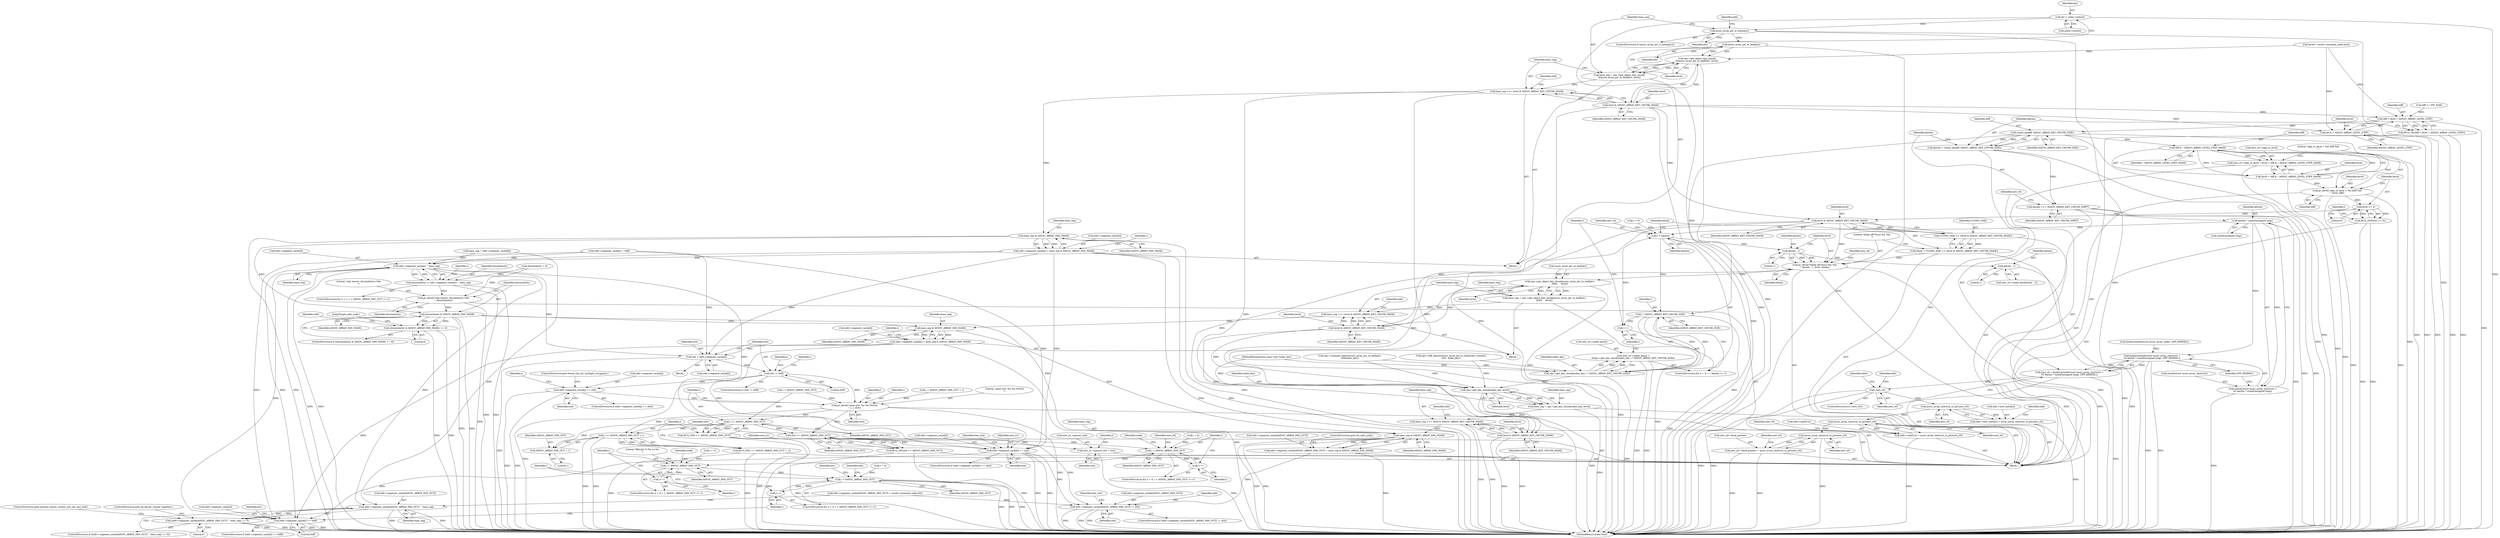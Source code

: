 digraph "0_linux_8d4a2ec1e0b41b0cf9a0c5cd4511da7f8e4f3de2@pointer" {
"1000316" [label="(Call,ptr = node->slots[i])"];
"1000324" [label="(Call,assoc_array_ptr_is_meta(ptr))"];
"1000341" [label="(Call,assoc_array_ptr_to_leaf(ptr))"];
"1000340" [label="(Call,ops->get_object_key_chunk(\n\t\t\tassoc_array_ptr_to_leaf(ptr), level))"];
"1000338" [label="(Call,base_seg = ops->get_object_key_chunk(\n\t\t\tassoc_array_ptr_to_leaf(ptr), level))"];
"1000344" [label="(Call,base_seg >>= level & ASSOC_ARRAY_KEY_CHUNK_MASK)"];
"1000355" [label="(Call,base_seg & ASSOC_ARRAY_FAN_MASK)"];
"1000349" [label="(Call,edit->segment_cache[i] = base_seg & ASSOC_ARRAY_FAN_MASK)"];
"1000385" [label="(Call,edit->segment_cache[i] ^ base_seg)"];
"1000383" [label="(Call,dissimilarity |= edit->segment_cache[i] ^ base_seg)"];
"1000392" [label="(Call,pr_devel(\"only leaves; dissimilarity=%lx\n\", dissimilarity))"];
"1000397" [label="(Call,dissimilarity & ASSOC_ARRAY_FAN_MASK)"];
"1000396" [label="(Call,(dissimilarity & ASSOC_ARRAY_FAN_MASK) == 0)"];
"1001228" [label="(Call,base_seg & ASSOC_ARRAY_FAN_MASK)"];
"1001222" [label="(Call,edit->segment_cache[i] = base_seg & ASSOC_ARRAY_FAN_MASK)"];
"1000478" [label="(Call,slot = edit->segment_cache[i])"];
"1000486" [label="(Call,slot != 0xff)"];
"1000503" [label="(Call,edit->segment_cache[j] == slot)"];
"1000512" [label="(Call,pr_devel(\"same slot: %x %x [%02x]\n\", i, j, slot))"];
"1000518" [label="(Call,i >= ASSOC_ARRAY_FAN_OUT)"];
"1000517" [label="(Call,BUG_ON(i >= ASSOC_ARRAY_FAN_OUT))"];
"1000522" [label="(Call,j >= ASSOC_ARRAY_FAN_OUT + 1)"];
"1000521" [label="(Call,BUG_ON(j >= ASSOC_ARRAY_FAN_OUT + 1))"];
"1000524" [label="(Call,ASSOC_ARRAY_FAN_OUT + 1)"];
"1000528" [label="(Call,slot >= ASSOC_ARRAY_FAN_OUT)"];
"1000527" [label="(Call,BUG_ON(slot >= ASSOC_ARRAY_FAN_OUT))"];
"1000531" [label="(Call,new_n1->parent_slot = slot)"];
"1000540" [label="(Call,i < ASSOC_ARRAY_FAN_OUT)"];
"1000543" [label="(Call,i++)"];
"1000598" [label="(Call,i < ASSOC_ARRAY_FAN_OUT)"];
"1000601" [label="(Call,i++)"];
"1000732" [label="(Call,i < ASSOC_ARRAY_FAN_OUT)"];
"1000735" [label="(Call,i++)"];
"1000613" [label="(Call,edit->segment_cache[i] == slot)"];
"1000666" [label="(Call,edit->segment_cache[ASSOC_ARRAY_FAN_OUT] != slot)"];
"1000739" [label="(Call,edit->segment_cache[i] == 0xff)"];
"1001247" [label="(Call,base_seg & ASSOC_ARRAY_FAN_MASK)"];
"1001241" [label="(Call,edit->segment_cache[ASSOC_ARRAY_FAN_OUT] = base_seg & ASSOC_ARRAY_FAN_MASK)"];
"1000404" [label="(Call,edit->segment_cache[ASSOC_ARRAY_FAN_OUT] ^ base_seg)"];
"1000403" [label="(Call,(edit->segment_cache[ASSOC_ARRAY_FAN_OUT] ^ base_seg) == 0)"];
"1000346" [label="(Call,level & ASSOC_ARRAY_KEY_CHUNK_MASK)"];
"1001044" [label="(Call,diff < level + ASSOC_ARRAY_LEVEL_STEP)"];
"1001043" [label="(Call,BUG_ON(diff < level + ASSOC_ARRAY_LEVEL_STEP))"];
"1001051" [label="(Call,round_up(diff, ASSOC_ARRAY_KEY_CHUNK_SIZE))"];
"1001049" [label="(Call,keylen = round_up(diff, ASSOC_ARRAY_KEY_CHUNK_SIZE))"];
"1001054" [label="(Call,keylen >>= ASSOC_ARRAY_KEY_CHUNK_SHIFT)"];
"1001063" [label="(Call,keylen * sizeof(unsigned long))"];
"1001059" [label="(Call,kzalloc(sizeof(struct assoc_array_shortcut) +\n\t\t\t keylen * sizeof(unsigned long), GFP_KERNEL))"];
"1001057" [label="(Call,new_s0 = kzalloc(sizeof(struct assoc_array_shortcut) +\n\t\t\t keylen * sizeof(unsigned long), GFP_KERNEL))"];
"1001069" [label="(Call,!new_s0)"];
"1001079" [label="(Call,assoc_array_shortcut_to_ptr(new_s0))"];
"1001073" [label="(Call,edit->new_meta[2] = assoc_array_shortcut_to_ptr(new_s0))"];
"1001089" [label="(Call,assoc_array_shortcut_to_ptr(new_s0))"];
"1001081" [label="(Call,edit->set[0].to = assoc_array_shortcut_to_ptr(new_s0))"];
"1001115" [label="(Call,assoc_array_shortcut_to_ptr(new_s0))"];
"1001111" [label="(Call,new_n0->back_pointer = assoc_array_shortcut_to_ptr(new_s0))"];
"1001060" [label="(Call,sizeof(struct assoc_array_shortcut) +\n\t\t\t keylen * sizeof(unsigned long))"];
"1001155" [label="(Call,i < keylen)"];
"1001168" [label="(Call,i * ASSOC_ARRAY_KEY_CHUNK_SIZE)"];
"1001158" [label="(Call,i++)"];
"1001166" [label="(Call,ops->get_key_chunk(index_key, i * ASSOC_ARRAY_KEY_CHUNK_SIZE))"];
"1001160" [label="(Call,new_s0->index_key[i] =\n\t\t\tops->get_key_chunk(index_key, i * ASSOC_ARRAY_KEY_CHUNK_SIZE))"];
"1001233" [label="(Call,ops->get_key_chunk(index_key, level))"];
"1001231" [label="(Call,base_seg = ops->get_key_chunk(index_key, level))"];
"1001236" [label="(Call,base_seg >>= level & ASSOC_ARRAY_KEY_CHUNK_MASK)"];
"1001238" [label="(Call,level & ASSOC_ARRAY_KEY_CHUNK_MASK)"];
"1001180" [label="(Call,keylen - 1)"];
"1001178" [label="(Call,pr_devel(\"blank off [%zu] %d: %lx\n\", keylen - 1, level, blank))"];
"1001213" [label="(Call,ops->get_object_key_chunk(assoc_array_ptr_to_leaf(ptr),\n\t\t\t\t\t\t     level))"];
"1001211" [label="(Call,base_seg = ops->get_object_key_chunk(assoc_array_ptr_to_leaf(ptr),\n\t\t\t\t\t\t     level))"];
"1001217" [label="(Call,base_seg >>= level & ASSOC_ARRAY_KEY_CHUNK_MASK)"];
"1001219" [label="(Call,level & ASSOC_ARRAY_KEY_CHUNK_MASK)"];
"1001190" [label="(Call,keylen - 1)"];
"1001140" [label="(Call,diff & ~ASSOC_ARRAY_LEVEL_STEP_MASK)"];
"1001134" [label="(Call,new_s0->skip_to_level = level = diff & ~ASSOC_ARRAY_LEVEL_STEP_MASK)"];
"1001138" [label="(Call,level = diff & ~ASSOC_ARRAY_LEVEL_STEP_MASK)"];
"1001143" [label="(Call,pr_devel(\"skip_to_level = %d [diff %d]\n\", level, diff))"];
"1001148" [label="(Call,level <= 0)"];
"1001147" [label="(Call,BUG_ON(level <= 0))"];
"1001175" [label="(Call,level & ASSOC_ARRAY_KEY_CHUNK_MASK)"];
"1001173" [label="(Call,ULONG_MAX << (level & ASSOC_ARRAY_KEY_CHUNK_MASK))"];
"1001171" [label="(Call,blank = ULONG_MAX << (level & ASSOC_ARRAY_KEY_CHUNK_MASK))"];
"1001046" [label="(Call,level + ASSOC_ARRAY_LEVEL_STEP)"];
"1000342" [label="(Identifier,ptr)"];
"1000491" [label="(Identifier,j)"];
"1000316" [label="(Call,ptr = node->slots[i])"];
"1001175" [label="(Call,level & ASSOC_ARRAY_KEY_CHUNK_MASK)"];
"1001160" [label="(Call,new_s0->index_key[i] =\n\t\t\tops->get_key_chunk(index_key, i * ASSOC_ARRAY_KEY_CHUNK_SIZE))"];
"1000480" [label="(Call,edit->segment_cache[i])"];
"1001051" [label="(Call,round_up(diff, ASSOC_ARRAY_KEY_CHUNK_SIZE))"];
"1001060" [label="(Call,sizeof(struct assoc_array_shortcut) +\n\t\t\t keylen * sizeof(unsigned long))"];
"1000350" [label="(Call,edit->segment_cache[i])"];
"1001059" [label="(Call,kzalloc(sizeof(struct assoc_array_shortcut) +\n\t\t\t keylen * sizeof(unsigned long), GFP_KERNEL))"];
"1001144" [label="(Literal,\"skip_to_level = %d [diff %d]\n\")"];
"1001148" [label="(Call,level <= 0)"];
"1001055" [label="(Identifier,keylen)"];
"1001045" [label="(Identifier,diff)"];
"1001138" [label="(Call,level = diff & ~ASSOC_ARRAY_LEVEL_STEP_MASK)"];
"1000485" [label="(ControlStructure,if (slot != 0xff))"];
"1000526" [label="(Literal,1)"];
"1000472" [label="(Call,i < ASSOC_ARRAY_FAN_OUT)"];
"1000594" [label="(ControlStructure,for (i = 0; i < ASSOC_ARRAY_FAN_OUT; i++))"];
"1001052" [label="(Identifier,diff)"];
"1000728" [label="(ControlStructure,for (i = 0; i < ASSOC_ARRAY_FAN_OUT; i++))"];
"1001151" [label="(ControlStructure,for (i = 0; i < keylen; i++))"];
"1000608" [label="(Identifier,node)"];
"1001169" [label="(Identifier,i)"];
"1000400" [label="(Literal,0)"];
"1000541" [label="(Identifier,i)"];
"1001230" [label="(Identifier,ASSOC_ARRAY_FAN_MASK)"];
"1001225" [label="(Identifier,edit)"];
"1000512" [label="(Call,pr_devel(\"same slot: %x %x [%02x]\n\", i, j, slot))"];
"1000395" [label="(ControlStructure,if ((dissimilarity & ASSOC_ARRAY_FAN_MASK) == 0))"];
"1001149" [label="(Identifier,level)"];
"1001186" [label="(Call,new_s0->index_key[keylen - 1])"];
"1000402" [label="(ControlStructure,if ((edit->segment_cache[ASSOC_ARRAY_FAN_OUT] ^ base_seg) == 0))"];
"1001043" [label="(Call,BUG_ON(diff < level + ASSOC_ARRAY_LEVEL_STEP))"];
"1000318" [label="(Call,node->slots[i])"];
"1000403" [label="(Call,(edit->segment_cache[ASSOC_ARRAY_FAN_OUT] ^ base_seg) == 0)"];
"1000203" [label="(Call,ops->compare_object(assoc_array_ptr_to_leaf(ptr),\n\t\t\t\t\tindex_key))"];
"1001067" [label="(Identifier,GFP_KERNEL)"];
"1001074" [label="(Call,edit->new_meta[2])"];
"1001085" [label="(Identifier,edit)"];
"1000612" [label="(ControlStructure,if (edit->segment_cache[i] == slot))"];
"1000742" [label="(Identifier,edit)"];
"1000522" [label="(Call,j >= ASSOC_ARRAY_FAN_OUT + 1)"];
"1001082" [label="(Call,edit->set[0].to)"];
"1000520" [label="(Identifier,ASSOC_ARRAY_FAN_OUT)"];
"1000510" [label="(ControlStructure,goto found_slot_for_multiple_occupancy;)"];
"1000392" [label="(Call,pr_devel(\"only leaves; dissimilarity=%lx\n\", dissimilarity))"];
"1000514" [label="(Identifier,i)"];
"1000666" [label="(Call,edit->segment_cache[ASSOC_ARRAY_FAN_OUT] != slot)"];
"1000536" [label="(ControlStructure,for (i = 0; i < ASSOC_ARRAY_FAN_OUT; i++))"];
"1001182" [label="(Literal,1)"];
"1000602" [label="(Identifier,i)"];
"1000549" [label="(Identifier,node)"];
"1000598" [label="(Call,i < ASSOC_ARRAY_FAN_OUT)"];
"1000543" [label="(Call,i++)"];
"1000624" [label="(Identifier,new_n1)"];
"1001064" [label="(Identifier,keylen)"];
"1001139" [label="(Identifier,level)"];
"1000413" [label="(ControlStructure,goto present_leaves_cluster_but_not_new_leaf;)"];
"1001170" [label="(Identifier,ASSOC_ARRAY_KEY_CHUNK_SIZE)"];
"1001179" [label="(Literal,\"blank off [%zu] %d: %lx\n\")"];
"1000599" [label="(Identifier,i)"];
"1000732" [label="(Call,i < ASSOC_ARRAY_FAN_OUT)"];
"1000595" [label="(Call,i = 0)"];
"1000344" [label="(Call,base_seg >>= level & ASSOC_ARRAY_KEY_CHUNK_MASK)"];
"1000396" [label="(Call,(dissimilarity & ASSOC_ARRAY_FAN_MASK) == 0)"];
"1000345" [label="(Identifier,base_seg)"];
"1001248" [label="(Identifier,base_seg)"];
"1001184" [label="(Identifier,blank)"];
"1001241" [label="(Call,edit->segment_cache[ASSOC_ARRAY_FAN_OUT] = base_seg & ASSOC_ARRAY_FAN_MASK)"];
"1000357" [label="(Identifier,ASSOC_ARRAY_FAN_MASK)"];
"1000383" [label="(Call,dissimilarity |= edit->segment_cache[i] ^ base_seg)"];
"1001247" [label="(Call,base_seg & ASSOC_ARRAY_FAN_MASK)"];
"1001202" [label="(Identifier,i)"];
"1001068" [label="(ControlStructure,if (!new_s0))"];
"1000386" [label="(Call,edit->segment_cache[i])"];
"1000672" [label="(Identifier,slot)"];
"1001190" [label="(Call,keylen - 1)"];
"1000156" [label="(Call,edit->segment_cache[ASSOC_ARRAY_FAN_OUT] = result->terminal_node.slot)"];
"1000540" [label="(Call,i < ASSOC_ARRAY_FAN_OUT)"];
"1000542" [label="(Identifier,ASSOC_ARRAY_FAN_OUT)"];
"1001143" [label="(Call,pr_devel(\"skip_to_level = %d [diff %d]\n\", level, diff))"];
"1001046" [label="(Call,level + ASSOC_ARRAY_LEVEL_STEP)"];
"1000614" [label="(Call,edit->segment_cache[i])"];
"1001171" [label="(Call,blank = ULONG_MAX << (level & ASSOC_ARRAY_KEY_CHUNK_MASK))"];
"1000495" [label="(Call,j < ASSOC_ARRAY_FAN_OUT + 1)"];
"1000517" [label="(Call,BUG_ON(i >= ASSOC_ARRAY_FAN_OUT))"];
"1000348" [label="(Identifier,ASSOC_ARRAY_KEY_CHUNK_MASK)"];
"1001072" [label="(Identifier,false)"];
"1001183" [label="(Identifier,level)"];
"1001161" [label="(Call,new_s0->index_key[i])"];
"1001150" [label="(Literal,0)"];
"1000314" [label="(Identifier,i)"];
"1001080" [label="(Identifier,new_s0)"];
"1000347" [label="(Identifier,level)"];
"1000544" [label="(Identifier,i)"];
"1000504" [label="(Call,edit->segment_cache[j])"];
"1001242" [label="(Call,edit->segment_cache[ASSOC_ARRAY_FAN_OUT])"];
"1001090" [label="(Identifier,new_s0)"];
"1000317" [label="(Identifier,ptr)"];
"1001159" [label="(Identifier,i)"];
"1000531" [label="(Call,new_n1->parent_slot = slot)"];
"1001115" [label="(Call,assoc_array_shortcut_to_ptr(new_s0))"];
"1001192" [label="(Literal,1)"];
"1000315" [label="(Block,)"];
"1000575" [label="(Identifier,new_n0)"];
"1001053" [label="(Identifier,ASSOC_ARRAY_KEY_CHUNK_SIZE)"];
"1000324" [label="(Call,assoc_array_ptr_is_meta(ptr))"];
"1001213" [label="(Call,ops->get_object_key_chunk(assoc_array_ptr_to_leaf(ptr),\n\t\t\t\t\t\t     level))"];
"1000343" [label="(Identifier,level)"];
"1000532" [label="(Call,new_n1->parent_slot)"];
"1000478" [label="(Call,slot = edit->segment_cache[i])"];
"1000338" [label="(Call,base_seg = ops->get_object_key_chunk(\n\t\t\tassoc_array_ptr_to_leaf(ptr), level))"];
"1000665" [label="(ControlStructure,if (edit->segment_cache[ASSOC_ARRAY_FAN_OUT] != slot))"];
"1001079" [label="(Call,assoc_array_shortcut_to_ptr(new_s0))"];
"1000393" [label="(Literal,\"only leaves; dissimilarity=%lx\n\")"];
"1000346" [label="(Call,level & ASSOC_ARRAY_KEY_CHUNK_MASK)"];
"1000739" [label="(Call,edit->segment_cache[i] == 0xff)"];
"1000405" [label="(Call,edit->segment_cache[ASSOC_ARRAY_FAN_OUT])"];
"1001163" [label="(Identifier,new_s0)"];
"1001177" [label="(Identifier,ASSOC_ARRAY_KEY_CHUNK_MASK)"];
"1001058" [label="(Identifier,new_s0)"];
"1001223" [label="(Call,edit->segment_cache[i])"];
"1000323" [label="(ControlStructure,if (assoc_array_ptr_is_meta(ptr)))"];
"1000407" [label="(Identifier,edit)"];
"1001056" [label="(Identifier,ASSOC_ARRAY_KEY_CHUNK_SHIFT)"];
"1001049" [label="(Call,keylen = round_up(diff, ASSOC_ARRAY_KEY_CHUNK_SIZE))"];
"1001111" [label="(Call,new_n0->back_pointer = assoc_array_shortcut_to_ptr(new_s0))"];
"1001063" [label="(Call,keylen * sizeof(unsigned long))"];
"1001220" [label="(Identifier,level)"];
"1000284" [label="(Call,kzalloc(sizeof(struct assoc_array_node), GFP_KERNEL))"];
"1001222" [label="(Call,edit->segment_cache[i] = base_seg & ASSOC_ARRAY_FAN_MASK)"];
"1001166" [label="(Call,ops->get_key_chunk(index_key, i * ASSOC_ARRAY_KEY_CHUNK_SIZE))"];
"1001081" [label="(Call,edit->set[0].to = assoc_array_shortcut_to_ptr(new_s0))"];
"1001061" [label="(Call,sizeof(struct assoc_array_shortcut))"];
"1001167" [label="(Identifier,index_key)"];
"1001134" [label="(Call,new_s0->skip_to_level = level = diff & ~ASSOC_ARRAY_LEVEL_STEP_MASK)"];
"1000398" [label="(Identifier,dissimilarity)"];
"1001176" [label="(Identifier,level)"];
"1000535" [label="(Identifier,slot)"];
"1001168" [label="(Call,i * ASSOC_ARRAY_KEY_CHUNK_SIZE)"];
"1001065" [label="(Call,sizeof(unsigned long))"];
"1000340" [label="(Call,ops->get_object_key_chunk(\n\t\t\tassoc_array_ptr_to_leaf(ptr), level))"];
"1001172" [label="(Identifier,blank)"];
"1000397" [label="(Call,dissimilarity & ASSOC_ARRAY_FAN_MASK)"];
"1000411" [label="(Literal,0)"];
"1001228" [label="(Call,base_seg & ASSOC_ARRAY_FAN_MASK)"];
"1000502" [label="(ControlStructure,if (edit->segment_cache[j] == slot))"];
"1001239" [label="(Identifier,level)"];
"1000524" [label="(Call,ASSOC_ARRAY_FAN_OUT + 1)"];
"1001244" [label="(Identifier,edit)"];
"1000529" [label="(Identifier,slot)"];
"1001044" [label="(Call,diff < level + ASSOC_ARRAY_LEVEL_STEP)"];
"1001019" [label="(Call,ops->diff_objects(assoc_array_ptr_to_leaf(node->slots[i]),\n\t\t\t\t\t  index_key))"];
"1000513" [label="(Literal,\"same slot: %x %x [%02x]\n\")"];
"1001180" [label="(Call,keylen - 1)"];
"1001135" [label="(Call,new_s0->skip_to_level)"];
"1000367" [label="(Call,base_seg = edit->segment_cache[0])"];
"1001070" [label="(Identifier,new_s0)"];
"1000600" [label="(Identifier,ASSOC_ARRAY_FAN_OUT)"];
"1000527" [label="(Call,BUG_ON(slot >= ASSOC_ARRAY_FAN_OUT))"];
"1000533" [label="(Identifier,new_n1)"];
"1000486" [label="(Call,slot != 0xff)"];
"1000677" [label="(Identifier,free_slot)"];
"1001235" [label="(Identifier,level)"];
"1000738" [label="(ControlStructure,if (edit->segment_cache[i] == 0xff))"];
"1001140" [label="(Call,diff & ~ASSOC_ARRAY_LEVEL_STEP_MASK)"];
"1000530" [label="(Identifier,ASSOC_ARRAY_FAN_OUT)"];
"1000501" [label="(Identifier,j)"];
"1001073" [label="(Call,edit->new_meta[2] = assoc_array_shortcut_to_ptr(new_s0))"];
"1000327" [label="(Call,edit->segment_cache[i] = 0xff)"];
"1001203" [label="(Block,)"];
"1000528" [label="(Call,slot >= ASSOC_ARRAY_FAN_OUT)"];
"1000341" [label="(Call,assoc_array_ptr_to_leaf(ptr))"];
"1000385" [label="(Call,edit->segment_cache[i] ^ base_seg)"];
"1001112" [label="(Call,new_n0->back_pointer)"];
"1000149" [label="(Call,level\t= result->terminal_node.level)"];
"1001145" [label="(Identifier,level)"];
"1000120" [label="(MethodParameterIn,const void *index_key)"];
"1000525" [label="(Identifier,ASSOC_ARRAY_FAN_OUT)"];
"1001214" [label="(Call,assoc_array_ptr_to_leaf(ptr))"];
"1000391" [label="(Identifier,base_seg)"];
"1000325" [label="(Identifier,ptr)"];
"1001057" [label="(Call,new_s0 = kzalloc(sizeof(struct assoc_array_shortcut) +\n\t\t\t keylen * sizeof(unsigned long), GFP_KERNEL))"];
"1000523" [label="(Identifier,j)"];
"1000537" [label="(Call,i = 0)"];
"1000382" [label="(Identifier,i)"];
"1001229" [label="(Identifier,base_seg)"];
"1000516" [label="(Identifier,slot)"];
"1001158" [label="(Call,i++)"];
"1001191" [label="(Identifier,keylen)"];
"1000356" [label="(Identifier,base_seg)"];
"1001050" [label="(Identifier,keylen)"];
"1001216" [label="(Identifier,level)"];
"1001119" [label="(Identifier,new_n0)"];
"1001232" [label="(Identifier,base_seg)"];
"1001236" [label="(Call,base_seg >>= level & ASSOC_ARRAY_KEY_CHUNK_MASK)"];
"1000519" [label="(Identifier,i)"];
"1001240" [label="(Identifier,ASSOC_ARRAY_KEY_CHUNK_MASK)"];
"1001047" [label="(Identifier,level)"];
"1000662" [label="(Literal,\"filtered: f=%x n=%x\n\")"];
"1000410" [label="(Identifier,base_seg)"];
"1001221" [label="(Identifier,ASSOC_ARRAY_KEY_CHUNK_MASK)"];
"1001188" [label="(Identifier,new_s0)"];
"1001093" [label="(Identifier,new_s0)"];
"1000394" [label="(Identifier,dissimilarity)"];
"1001069" [label="(Call,!new_s0)"];
"1000734" [label="(Identifier,ASSOC_ARRAY_FAN_OUT)"];
"1001116" [label="(Identifier,new_s0)"];
"1001076" [label="(Identifier,edit)"];
"1000479" [label="(Identifier,slot)"];
"1000352" [label="(Identifier,edit)"];
"1000404" [label="(Call,edit->segment_cache[ASSOC_ARRAY_FAN_OUT] ^ base_seg)"];
"1001146" [label="(Identifier,diff)"];
"1000349" [label="(Call,edit->segment_cache[i] = base_seg & ASSOC_ARRAY_FAN_MASK)"];
"1001178" [label="(Call,pr_devel(\"blank off [%zu] %d: %lx\n\", keylen - 1, level, blank))"];
"1001040" [label="(Call,diff == INT_MAX)"];
"1000477" [label="(Block,)"];
"1001233" [label="(Call,ops->get_key_chunk(index_key, level))"];
"1000330" [label="(Identifier,edit)"];
"1001211" [label="(Call,base_seg = ops->get_object_key_chunk(assoc_array_ptr_to_leaf(ptr),\n\t\t\t\t\t\t     level))"];
"1001234" [label="(Identifier,index_key)"];
"1000414" [label="(JumpTarget,split_node:)"];
"1001048" [label="(Identifier,ASSOC_ARRAY_LEVEL_STEP)"];
"1000521" [label="(Call,BUG_ON(j >= ASSOC_ARRAY_FAN_OUT + 1))"];
"1001217" [label="(Call,base_seg >>= level & ASSOC_ARRAY_KEY_CHUNK_MASK)"];
"1000384" [label="(Identifier,dissimilarity)"];
"1001249" [label="(Identifier,ASSOC_ARRAY_FAN_MASK)"];
"1001141" [label="(Identifier,diff)"];
"1000740" [label="(Call,edit->segment_cache[i])"];
"1001238" [label="(Call,level & ASSOC_ARRAY_KEY_CHUNK_MASK)"];
"1001231" [label="(Call,base_seg = ops->get_key_chunk(index_key, level))"];
"1000518" [label="(Call,i >= ASSOC_ARRAY_FAN_OUT)"];
"1001157" [label="(Identifier,keylen)"];
"1000339" [label="(Identifier,base_seg)"];
"1000729" [label="(Call,i = 0)"];
"1000399" [label="(Identifier,ASSOC_ARRAY_FAN_MASK)"];
"1000601" [label="(Call,i++)"];
"1000503" [label="(Call,edit->segment_cache[j] == slot)"];
"1000619" [label="(Identifier,slot)"];
"1001142" [label="(Identifier,~ASSOC_ARRAY_LEVEL_STEP_MASK)"];
"1000487" [label="(Identifier,slot)"];
"1000509" [label="(Identifier,slot)"];
"1001174" [label="(Identifier,ULONG_MAX)"];
"1000735" [label="(Call,i++)"];
"1001089" [label="(Call,assoc_array_shortcut_to_ptr(new_s0))"];
"1000613" [label="(Call,edit->segment_cache[i] == slot)"];
"1001147" [label="(Call,BUG_ON(level <= 0))"];
"1001152" [label="(Call,i = 0)"];
"1000374" [label="(ControlStructure,for (i = 1; i < ASSOC_ARRAY_FAN_OUT; i++))"];
"1001212" [label="(Identifier,base_seg)"];
"1001181" [label="(Identifier,keylen)"];
"1000667" [label="(Call,edit->segment_cache[ASSOC_ARRAY_FAN_OUT])"];
"1000538" [label="(Identifier,i)"];
"1000733" [label="(Identifier,i)"];
"1000792" [label="(Identifier,ptr)"];
"1001250" [label="(ControlStructure,goto do_split_node;)"];
"1000745" [label="(Literal,0xff)"];
"1000355" [label="(Call,base_seg & ASSOC_ARRAY_FAN_MASK)"];
"1000704" [label="(Identifier,edit)"];
"1000364" [label="(Call,dissimilarity = 0)"];
"1000476" [label="(Identifier,i)"];
"1001156" [label="(Identifier,i)"];
"1001219" [label="(Call,level & ASSOC_ARRAY_KEY_CHUNK_MASK)"];
"1001153" [label="(Identifier,i)"];
"1001218" [label="(Identifier,base_seg)"];
"1000642" [label="(Identifier,free_slot)"];
"1000488" [label="(Literal,0xff)"];
"1001251" [label="(MethodReturn,static bool)"];
"1000736" [label="(Identifier,i)"];
"1000515" [label="(Identifier,j)"];
"1001054" [label="(Call,keylen >>= ASSOC_ARRAY_KEY_CHUNK_SHIFT)"];
"1001237" [label="(Identifier,base_seg)"];
"1000748" [label="(Identifier,ptr)"];
"1000412" [label="(ControlStructure,goto all_leaves_cluster_together;)"];
"1001173" [label="(Call,ULONG_MAX << (level & ASSOC_ARRAY_KEY_CHUNK_MASK))"];
"1000122" [label="(Block,)"];
"1001155" [label="(Call,i < keylen)"];
"1000316" -> "1000315"  [label="AST: "];
"1000316" -> "1000318"  [label="CFG: "];
"1000317" -> "1000316"  [label="AST: "];
"1000318" -> "1000316"  [label="AST: "];
"1000325" -> "1000316"  [label="CFG: "];
"1000316" -> "1001251"  [label="DDG: "];
"1000316" -> "1000324"  [label="DDG: "];
"1000324" -> "1000323"  [label="AST: "];
"1000324" -> "1000325"  [label="CFG: "];
"1000325" -> "1000324"  [label="AST: "];
"1000330" -> "1000324"  [label="CFG: "];
"1000339" -> "1000324"  [label="CFG: "];
"1000324" -> "1001251"  [label="DDG: "];
"1000324" -> "1001251"  [label="DDG: "];
"1000324" -> "1000341"  [label="DDG: "];
"1000341" -> "1000340"  [label="AST: "];
"1000341" -> "1000342"  [label="CFG: "];
"1000342" -> "1000341"  [label="AST: "];
"1000343" -> "1000341"  [label="CFG: "];
"1000341" -> "1001251"  [label="DDG: "];
"1000341" -> "1000340"  [label="DDG: "];
"1000340" -> "1000338"  [label="AST: "];
"1000340" -> "1000343"  [label="CFG: "];
"1000343" -> "1000340"  [label="AST: "];
"1000338" -> "1000340"  [label="CFG: "];
"1000340" -> "1001251"  [label="DDG: "];
"1000340" -> "1000338"  [label="DDG: "];
"1000340" -> "1000338"  [label="DDG: "];
"1000346" -> "1000340"  [label="DDG: "];
"1000149" -> "1000340"  [label="DDG: "];
"1000340" -> "1000346"  [label="DDG: "];
"1000338" -> "1000315"  [label="AST: "];
"1000339" -> "1000338"  [label="AST: "];
"1000345" -> "1000338"  [label="CFG: "];
"1000338" -> "1001251"  [label="DDG: "];
"1000338" -> "1000344"  [label="DDG: "];
"1000344" -> "1000315"  [label="AST: "];
"1000344" -> "1000346"  [label="CFG: "];
"1000345" -> "1000344"  [label="AST: "];
"1000346" -> "1000344"  [label="AST: "];
"1000352" -> "1000344"  [label="CFG: "];
"1000344" -> "1001251"  [label="DDG: "];
"1000344" -> "1001251"  [label="DDG: "];
"1000346" -> "1000344"  [label="DDG: "];
"1000346" -> "1000344"  [label="DDG: "];
"1000344" -> "1000355"  [label="DDG: "];
"1000355" -> "1000349"  [label="AST: "];
"1000355" -> "1000357"  [label="CFG: "];
"1000356" -> "1000355"  [label="AST: "];
"1000357" -> "1000355"  [label="AST: "];
"1000349" -> "1000355"  [label="CFG: "];
"1000355" -> "1001251"  [label="DDG: "];
"1000355" -> "1001251"  [label="DDG: "];
"1000355" -> "1000349"  [label="DDG: "];
"1000355" -> "1000349"  [label="DDG: "];
"1000355" -> "1000397"  [label="DDG: "];
"1000349" -> "1000315"  [label="AST: "];
"1000350" -> "1000349"  [label="AST: "];
"1000314" -> "1000349"  [label="CFG: "];
"1000349" -> "1001251"  [label="DDG: "];
"1000349" -> "1001251"  [label="DDG: "];
"1000349" -> "1000385"  [label="DDG: "];
"1000349" -> "1000478"  [label="DDG: "];
"1000349" -> "1000613"  [label="DDG: "];
"1000349" -> "1000739"  [label="DDG: "];
"1000385" -> "1000383"  [label="AST: "];
"1000385" -> "1000391"  [label="CFG: "];
"1000386" -> "1000385"  [label="AST: "];
"1000391" -> "1000385"  [label="AST: "];
"1000383" -> "1000385"  [label="CFG: "];
"1000385" -> "1001251"  [label="DDG: "];
"1000385" -> "1001251"  [label="DDG: "];
"1000385" -> "1000383"  [label="DDG: "];
"1000385" -> "1000383"  [label="DDG: "];
"1000327" -> "1000385"  [label="DDG: "];
"1000367" -> "1000385"  [label="DDG: "];
"1000385" -> "1000404"  [label="DDG: "];
"1000385" -> "1000478"  [label="DDG: "];
"1000385" -> "1000613"  [label="DDG: "];
"1000385" -> "1000739"  [label="DDG: "];
"1000383" -> "1000374"  [label="AST: "];
"1000384" -> "1000383"  [label="AST: "];
"1000382" -> "1000383"  [label="CFG: "];
"1000383" -> "1001251"  [label="DDG: "];
"1000383" -> "1001251"  [label="DDG: "];
"1000364" -> "1000383"  [label="DDG: "];
"1000383" -> "1000392"  [label="DDG: "];
"1000392" -> "1000122"  [label="AST: "];
"1000392" -> "1000394"  [label="CFG: "];
"1000393" -> "1000392"  [label="AST: "];
"1000394" -> "1000392"  [label="AST: "];
"1000398" -> "1000392"  [label="CFG: "];
"1000392" -> "1001251"  [label="DDG: "];
"1000364" -> "1000392"  [label="DDG: "];
"1000392" -> "1000397"  [label="DDG: "];
"1000397" -> "1000396"  [label="AST: "];
"1000397" -> "1000399"  [label="CFG: "];
"1000398" -> "1000397"  [label="AST: "];
"1000399" -> "1000397"  [label="AST: "];
"1000400" -> "1000397"  [label="CFG: "];
"1000397" -> "1001251"  [label="DDG: "];
"1000397" -> "1001251"  [label="DDG: "];
"1000397" -> "1000396"  [label="DDG: "];
"1000397" -> "1000396"  [label="DDG: "];
"1000397" -> "1001228"  [label="DDG: "];
"1000397" -> "1001247"  [label="DDG: "];
"1000396" -> "1000395"  [label="AST: "];
"1000396" -> "1000400"  [label="CFG: "];
"1000400" -> "1000396"  [label="AST: "];
"1000407" -> "1000396"  [label="CFG: "];
"1000414" -> "1000396"  [label="CFG: "];
"1000396" -> "1001251"  [label="DDG: "];
"1000396" -> "1001251"  [label="DDG: "];
"1001228" -> "1001222"  [label="AST: "];
"1001228" -> "1001230"  [label="CFG: "];
"1001229" -> "1001228"  [label="AST: "];
"1001230" -> "1001228"  [label="AST: "];
"1001222" -> "1001228"  [label="CFG: "];
"1001228" -> "1001222"  [label="DDG: "];
"1001228" -> "1001222"  [label="DDG: "];
"1001217" -> "1001228"  [label="DDG: "];
"1001228" -> "1001247"  [label="DDG: "];
"1001222" -> "1001203"  [label="AST: "];
"1001223" -> "1001222"  [label="AST: "];
"1001202" -> "1001222"  [label="CFG: "];
"1001222" -> "1001251"  [label="DDG: "];
"1001222" -> "1000478"  [label="DDG: "];
"1001222" -> "1000613"  [label="DDG: "];
"1001222" -> "1000739"  [label="DDG: "];
"1000478" -> "1000477"  [label="AST: "];
"1000478" -> "1000480"  [label="CFG: "];
"1000479" -> "1000478"  [label="AST: "];
"1000480" -> "1000478"  [label="AST: "];
"1000487" -> "1000478"  [label="CFG: "];
"1000478" -> "1001251"  [label="DDG: "];
"1000327" -> "1000478"  [label="DDG: "];
"1000478" -> "1000486"  [label="DDG: "];
"1000486" -> "1000485"  [label="AST: "];
"1000486" -> "1000488"  [label="CFG: "];
"1000487" -> "1000486"  [label="AST: "];
"1000488" -> "1000486"  [label="AST: "];
"1000491" -> "1000486"  [label="CFG: "];
"1000476" -> "1000486"  [label="CFG: "];
"1000486" -> "1001251"  [label="DDG: "];
"1000486" -> "1000503"  [label="DDG: "];
"1000486" -> "1000512"  [label="DDG: "];
"1000503" -> "1000502"  [label="AST: "];
"1000503" -> "1000509"  [label="CFG: "];
"1000504" -> "1000503"  [label="AST: "];
"1000509" -> "1000503"  [label="AST: "];
"1000510" -> "1000503"  [label="CFG: "];
"1000501" -> "1000503"  [label="CFG: "];
"1000503" -> "1001251"  [label="DDG: "];
"1000503" -> "1001251"  [label="DDG: "];
"1000503" -> "1000512"  [label="DDG: "];
"1000512" -> "1000122"  [label="AST: "];
"1000512" -> "1000516"  [label="CFG: "];
"1000513" -> "1000512"  [label="AST: "];
"1000514" -> "1000512"  [label="AST: "];
"1000515" -> "1000512"  [label="AST: "];
"1000516" -> "1000512"  [label="AST: "];
"1000519" -> "1000512"  [label="CFG: "];
"1000512" -> "1001251"  [label="DDG: "];
"1000472" -> "1000512"  [label="DDG: "];
"1000495" -> "1000512"  [label="DDG: "];
"1000512" -> "1000518"  [label="DDG: "];
"1000512" -> "1000522"  [label="DDG: "];
"1000512" -> "1000528"  [label="DDG: "];
"1000518" -> "1000517"  [label="AST: "];
"1000518" -> "1000520"  [label="CFG: "];
"1000519" -> "1000518"  [label="AST: "];
"1000520" -> "1000518"  [label="AST: "];
"1000517" -> "1000518"  [label="CFG: "];
"1000518" -> "1000517"  [label="DDG: "];
"1000518" -> "1000517"  [label="DDG: "];
"1000472" -> "1000518"  [label="DDG: "];
"1000518" -> "1000522"  [label="DDG: "];
"1000518" -> "1000524"  [label="DDG: "];
"1000518" -> "1000528"  [label="DDG: "];
"1000517" -> "1000122"  [label="AST: "];
"1000523" -> "1000517"  [label="CFG: "];
"1000517" -> "1001251"  [label="DDG: "];
"1000517" -> "1001251"  [label="DDG: "];
"1000522" -> "1000521"  [label="AST: "];
"1000522" -> "1000524"  [label="CFG: "];
"1000523" -> "1000522"  [label="AST: "];
"1000524" -> "1000522"  [label="AST: "];
"1000521" -> "1000522"  [label="CFG: "];
"1000522" -> "1001251"  [label="DDG: "];
"1000522" -> "1001251"  [label="DDG: "];
"1000522" -> "1000521"  [label="DDG: "];
"1000522" -> "1000521"  [label="DDG: "];
"1000521" -> "1000122"  [label="AST: "];
"1000529" -> "1000521"  [label="CFG: "];
"1000521" -> "1001251"  [label="DDG: "];
"1000521" -> "1001251"  [label="DDG: "];
"1000524" -> "1000526"  [label="CFG: "];
"1000525" -> "1000524"  [label="AST: "];
"1000526" -> "1000524"  [label="AST: "];
"1000528" -> "1000527"  [label="AST: "];
"1000528" -> "1000530"  [label="CFG: "];
"1000529" -> "1000528"  [label="AST: "];
"1000530" -> "1000528"  [label="AST: "];
"1000527" -> "1000528"  [label="CFG: "];
"1000528" -> "1000527"  [label="DDG: "];
"1000528" -> "1000527"  [label="DDG: "];
"1000528" -> "1000531"  [label="DDG: "];
"1000528" -> "1000540"  [label="DDG: "];
"1000528" -> "1000613"  [label="DDG: "];
"1000528" -> "1000666"  [label="DDG: "];
"1000527" -> "1000122"  [label="AST: "];
"1000533" -> "1000527"  [label="CFG: "];
"1000527" -> "1001251"  [label="DDG: "];
"1000527" -> "1001251"  [label="DDG: "];
"1000531" -> "1000122"  [label="AST: "];
"1000531" -> "1000535"  [label="CFG: "];
"1000532" -> "1000531"  [label="AST: "];
"1000535" -> "1000531"  [label="AST: "];
"1000538" -> "1000531"  [label="CFG: "];
"1000531" -> "1001251"  [label="DDG: "];
"1000540" -> "1000536"  [label="AST: "];
"1000540" -> "1000542"  [label="CFG: "];
"1000541" -> "1000540"  [label="AST: "];
"1000542" -> "1000540"  [label="AST: "];
"1000549" -> "1000540"  [label="CFG: "];
"1000575" -> "1000540"  [label="CFG: "];
"1000543" -> "1000540"  [label="DDG: "];
"1000537" -> "1000540"  [label="DDG: "];
"1000540" -> "1000543"  [label="DDG: "];
"1000540" -> "1000598"  [label="DDG: "];
"1000543" -> "1000536"  [label="AST: "];
"1000543" -> "1000544"  [label="CFG: "];
"1000544" -> "1000543"  [label="AST: "];
"1000541" -> "1000543"  [label="CFG: "];
"1000598" -> "1000594"  [label="AST: "];
"1000598" -> "1000600"  [label="CFG: "];
"1000599" -> "1000598"  [label="AST: "];
"1000600" -> "1000598"  [label="AST: "];
"1000608" -> "1000598"  [label="CFG: "];
"1000662" -> "1000598"  [label="CFG: "];
"1000601" -> "1000598"  [label="DDG: "];
"1000595" -> "1000598"  [label="DDG: "];
"1000598" -> "1000601"  [label="DDG: "];
"1000598" -> "1000732"  [label="DDG: "];
"1000601" -> "1000594"  [label="AST: "];
"1000601" -> "1000602"  [label="CFG: "];
"1000602" -> "1000601"  [label="AST: "];
"1000599" -> "1000601"  [label="CFG: "];
"1000732" -> "1000728"  [label="AST: "];
"1000732" -> "1000734"  [label="CFG: "];
"1000733" -> "1000732"  [label="AST: "];
"1000734" -> "1000732"  [label="AST: "];
"1000742" -> "1000732"  [label="CFG: "];
"1000792" -> "1000732"  [label="CFG: "];
"1000732" -> "1001251"  [label="DDG: "];
"1000732" -> "1001251"  [label="DDG: "];
"1000732" -> "1001251"  [label="DDG: "];
"1000729" -> "1000732"  [label="DDG: "];
"1000735" -> "1000732"  [label="DDG: "];
"1000732" -> "1000735"  [label="DDG: "];
"1000735" -> "1000728"  [label="AST: "];
"1000735" -> "1000736"  [label="CFG: "];
"1000736" -> "1000735"  [label="AST: "];
"1000733" -> "1000735"  [label="CFG: "];
"1000613" -> "1000612"  [label="AST: "];
"1000613" -> "1000619"  [label="CFG: "];
"1000614" -> "1000613"  [label="AST: "];
"1000619" -> "1000613"  [label="AST: "];
"1000624" -> "1000613"  [label="CFG: "];
"1000642" -> "1000613"  [label="CFG: "];
"1000613" -> "1001251"  [label="DDG: "];
"1000613" -> "1001251"  [label="DDG: "];
"1000327" -> "1000613"  [label="DDG: "];
"1000613" -> "1000666"  [label="DDG: "];
"1000613" -> "1000739"  [label="DDG: "];
"1000666" -> "1000665"  [label="AST: "];
"1000666" -> "1000672"  [label="CFG: "];
"1000667" -> "1000666"  [label="AST: "];
"1000672" -> "1000666"  [label="AST: "];
"1000677" -> "1000666"  [label="CFG: "];
"1000704" -> "1000666"  [label="CFG: "];
"1000666" -> "1001251"  [label="DDG: "];
"1000666" -> "1001251"  [label="DDG: "];
"1000666" -> "1001251"  [label="DDG: "];
"1000156" -> "1000666"  [label="DDG: "];
"1001241" -> "1000666"  [label="DDG: "];
"1000739" -> "1000738"  [label="AST: "];
"1000739" -> "1000745"  [label="CFG: "];
"1000740" -> "1000739"  [label="AST: "];
"1000745" -> "1000739"  [label="AST: "];
"1000748" -> "1000739"  [label="CFG: "];
"1000736" -> "1000739"  [label="CFG: "];
"1000739" -> "1001251"  [label="DDG: "];
"1000739" -> "1001251"  [label="DDG: "];
"1000327" -> "1000739"  [label="DDG: "];
"1001247" -> "1001241"  [label="AST: "];
"1001247" -> "1001249"  [label="CFG: "];
"1001248" -> "1001247"  [label="AST: "];
"1001249" -> "1001247"  [label="AST: "];
"1001241" -> "1001247"  [label="CFG: "];
"1001247" -> "1001251"  [label="DDG: "];
"1001247" -> "1001251"  [label="DDG: "];
"1001247" -> "1001241"  [label="DDG: "];
"1001247" -> "1001241"  [label="DDG: "];
"1001236" -> "1001247"  [label="DDG: "];
"1001241" -> "1000122"  [label="AST: "];
"1001242" -> "1001241"  [label="AST: "];
"1001250" -> "1001241"  [label="CFG: "];
"1001241" -> "1001251"  [label="DDG: "];
"1000404" -> "1000403"  [label="AST: "];
"1000404" -> "1000410"  [label="CFG: "];
"1000405" -> "1000404"  [label="AST: "];
"1000410" -> "1000404"  [label="AST: "];
"1000411" -> "1000404"  [label="CFG: "];
"1000404" -> "1001251"  [label="DDG: "];
"1000404" -> "1001251"  [label="DDG: "];
"1000404" -> "1000403"  [label="DDG: "];
"1000404" -> "1000403"  [label="DDG: "];
"1000156" -> "1000404"  [label="DDG: "];
"1000367" -> "1000404"  [label="DDG: "];
"1000403" -> "1000402"  [label="AST: "];
"1000403" -> "1000411"  [label="CFG: "];
"1000411" -> "1000403"  [label="AST: "];
"1000412" -> "1000403"  [label="CFG: "];
"1000413" -> "1000403"  [label="CFG: "];
"1000403" -> "1001251"  [label="DDG: "];
"1000403" -> "1001251"  [label="DDG: "];
"1000346" -> "1000348"  [label="CFG: "];
"1000347" -> "1000346"  [label="AST: "];
"1000348" -> "1000346"  [label="AST: "];
"1000346" -> "1001251"  [label="DDG: "];
"1000346" -> "1001251"  [label="DDG: "];
"1000346" -> "1001044"  [label="DDG: "];
"1000346" -> "1001046"  [label="DDG: "];
"1000346" -> "1001175"  [label="DDG: "];
"1001044" -> "1001043"  [label="AST: "];
"1001044" -> "1001046"  [label="CFG: "];
"1001045" -> "1001044"  [label="AST: "];
"1001046" -> "1001044"  [label="AST: "];
"1001043" -> "1001044"  [label="CFG: "];
"1001044" -> "1001251"  [label="DDG: "];
"1001044" -> "1001043"  [label="DDG: "];
"1001044" -> "1001043"  [label="DDG: "];
"1001040" -> "1001044"  [label="DDG: "];
"1000149" -> "1001044"  [label="DDG: "];
"1001044" -> "1001051"  [label="DDG: "];
"1001043" -> "1000122"  [label="AST: "];
"1001050" -> "1001043"  [label="CFG: "];
"1001043" -> "1001251"  [label="DDG: "];
"1001043" -> "1001251"  [label="DDG: "];
"1001051" -> "1001049"  [label="AST: "];
"1001051" -> "1001053"  [label="CFG: "];
"1001052" -> "1001051"  [label="AST: "];
"1001053" -> "1001051"  [label="AST: "];
"1001049" -> "1001051"  [label="CFG: "];
"1001051" -> "1001251"  [label="DDG: "];
"1001051" -> "1001251"  [label="DDG: "];
"1001051" -> "1001049"  [label="DDG: "];
"1001051" -> "1001049"  [label="DDG: "];
"1001051" -> "1001140"  [label="DDG: "];
"1001051" -> "1001168"  [label="DDG: "];
"1001049" -> "1000122"  [label="AST: "];
"1001050" -> "1001049"  [label="AST: "];
"1001055" -> "1001049"  [label="CFG: "];
"1001049" -> "1001251"  [label="DDG: "];
"1001049" -> "1001054"  [label="DDG: "];
"1001054" -> "1000122"  [label="AST: "];
"1001054" -> "1001056"  [label="CFG: "];
"1001055" -> "1001054"  [label="AST: "];
"1001056" -> "1001054"  [label="AST: "];
"1001058" -> "1001054"  [label="CFG: "];
"1001054" -> "1001251"  [label="DDG: "];
"1001054" -> "1001251"  [label="DDG: "];
"1001054" -> "1001063"  [label="DDG: "];
"1001063" -> "1001060"  [label="AST: "];
"1001063" -> "1001065"  [label="CFG: "];
"1001064" -> "1001063"  [label="AST: "];
"1001065" -> "1001063"  [label="AST: "];
"1001060" -> "1001063"  [label="CFG: "];
"1001063" -> "1001251"  [label="DDG: "];
"1001063" -> "1001059"  [label="DDG: "];
"1001063" -> "1001060"  [label="DDG: "];
"1001063" -> "1001155"  [label="DDG: "];
"1001059" -> "1001057"  [label="AST: "];
"1001059" -> "1001067"  [label="CFG: "];
"1001060" -> "1001059"  [label="AST: "];
"1001067" -> "1001059"  [label="AST: "];
"1001057" -> "1001059"  [label="CFG: "];
"1001059" -> "1001251"  [label="DDG: "];
"1001059" -> "1001251"  [label="DDG: "];
"1001059" -> "1001057"  [label="DDG: "];
"1001059" -> "1001057"  [label="DDG: "];
"1000284" -> "1001059"  [label="DDG: "];
"1001057" -> "1000122"  [label="AST: "];
"1001058" -> "1001057"  [label="AST: "];
"1001070" -> "1001057"  [label="CFG: "];
"1001057" -> "1001251"  [label="DDG: "];
"1001057" -> "1001069"  [label="DDG: "];
"1001069" -> "1001068"  [label="AST: "];
"1001069" -> "1001070"  [label="CFG: "];
"1001070" -> "1001069"  [label="AST: "];
"1001072" -> "1001069"  [label="CFG: "];
"1001076" -> "1001069"  [label="CFG: "];
"1001069" -> "1001251"  [label="DDG: "];
"1001069" -> "1001251"  [label="DDG: "];
"1001069" -> "1001079"  [label="DDG: "];
"1001079" -> "1001073"  [label="AST: "];
"1001079" -> "1001080"  [label="CFG: "];
"1001080" -> "1001079"  [label="AST: "];
"1001073" -> "1001079"  [label="CFG: "];
"1001079" -> "1001073"  [label="DDG: "];
"1001079" -> "1001089"  [label="DDG: "];
"1001073" -> "1000122"  [label="AST: "];
"1001074" -> "1001073"  [label="AST: "];
"1001085" -> "1001073"  [label="CFG: "];
"1001073" -> "1001251"  [label="DDG: "];
"1001089" -> "1001081"  [label="AST: "];
"1001089" -> "1001090"  [label="CFG: "];
"1001090" -> "1001089"  [label="AST: "];
"1001081" -> "1001089"  [label="CFG: "];
"1001089" -> "1001081"  [label="DDG: "];
"1001089" -> "1001115"  [label="DDG: "];
"1001081" -> "1000122"  [label="AST: "];
"1001082" -> "1001081"  [label="AST: "];
"1001093" -> "1001081"  [label="CFG: "];
"1001081" -> "1001251"  [label="DDG: "];
"1001115" -> "1001111"  [label="AST: "];
"1001115" -> "1001116"  [label="CFG: "];
"1001116" -> "1001115"  [label="AST: "];
"1001111" -> "1001115"  [label="CFG: "];
"1001115" -> "1001251"  [label="DDG: "];
"1001115" -> "1001111"  [label="DDG: "];
"1001111" -> "1000122"  [label="AST: "];
"1001112" -> "1001111"  [label="AST: "];
"1001119" -> "1001111"  [label="CFG: "];
"1001111" -> "1001251"  [label="DDG: "];
"1001111" -> "1001251"  [label="DDG: "];
"1001061" -> "1001060"  [label="AST: "];
"1001067" -> "1001060"  [label="CFG: "];
"1001060" -> "1001251"  [label="DDG: "];
"1001155" -> "1001151"  [label="AST: "];
"1001155" -> "1001157"  [label="CFG: "];
"1001156" -> "1001155"  [label="AST: "];
"1001157" -> "1001155"  [label="AST: "];
"1001163" -> "1001155"  [label="CFG: "];
"1001172" -> "1001155"  [label="CFG: "];
"1001155" -> "1001251"  [label="DDG: "];
"1001158" -> "1001155"  [label="DDG: "];
"1001152" -> "1001155"  [label="DDG: "];
"1001155" -> "1001168"  [label="DDG: "];
"1001155" -> "1001180"  [label="DDG: "];
"1001168" -> "1001166"  [label="AST: "];
"1001168" -> "1001170"  [label="CFG: "];
"1001169" -> "1001168"  [label="AST: "];
"1001170" -> "1001168"  [label="AST: "];
"1001166" -> "1001168"  [label="CFG: "];
"1001168" -> "1001251"  [label="DDG: "];
"1001168" -> "1001158"  [label="DDG: "];
"1001168" -> "1001166"  [label="DDG: "];
"1001168" -> "1001166"  [label="DDG: "];
"1001158" -> "1001151"  [label="AST: "];
"1001158" -> "1001159"  [label="CFG: "];
"1001159" -> "1001158"  [label="AST: "];
"1001156" -> "1001158"  [label="CFG: "];
"1001166" -> "1001160"  [label="AST: "];
"1001167" -> "1001166"  [label="AST: "];
"1001160" -> "1001166"  [label="CFG: "];
"1001166" -> "1001251"  [label="DDG: "];
"1001166" -> "1001160"  [label="DDG: "];
"1001166" -> "1001160"  [label="DDG: "];
"1001019" -> "1001166"  [label="DDG: "];
"1000203" -> "1001166"  [label="DDG: "];
"1000120" -> "1001166"  [label="DDG: "];
"1001166" -> "1001233"  [label="DDG: "];
"1001160" -> "1001151"  [label="AST: "];
"1001161" -> "1001160"  [label="AST: "];
"1001159" -> "1001160"  [label="CFG: "];
"1001160" -> "1001251"  [label="DDG: "];
"1001160" -> "1001251"  [label="DDG: "];
"1001233" -> "1001231"  [label="AST: "];
"1001233" -> "1001235"  [label="CFG: "];
"1001234" -> "1001233"  [label="AST: "];
"1001235" -> "1001233"  [label="AST: "];
"1001231" -> "1001233"  [label="CFG: "];
"1001233" -> "1001251"  [label="DDG: "];
"1001233" -> "1001231"  [label="DDG: "];
"1001233" -> "1001231"  [label="DDG: "];
"1001019" -> "1001233"  [label="DDG: "];
"1000203" -> "1001233"  [label="DDG: "];
"1000120" -> "1001233"  [label="DDG: "];
"1001219" -> "1001233"  [label="DDG: "];
"1001178" -> "1001233"  [label="DDG: "];
"1001233" -> "1001238"  [label="DDG: "];
"1001231" -> "1000122"  [label="AST: "];
"1001232" -> "1001231"  [label="AST: "];
"1001237" -> "1001231"  [label="CFG: "];
"1001231" -> "1001251"  [label="DDG: "];
"1001231" -> "1001236"  [label="DDG: "];
"1001236" -> "1000122"  [label="AST: "];
"1001236" -> "1001238"  [label="CFG: "];
"1001237" -> "1001236"  [label="AST: "];
"1001238" -> "1001236"  [label="AST: "];
"1001244" -> "1001236"  [label="CFG: "];
"1001236" -> "1001251"  [label="DDG: "];
"1001236" -> "1001251"  [label="DDG: "];
"1001238" -> "1001236"  [label="DDG: "];
"1001238" -> "1001236"  [label="DDG: "];
"1001238" -> "1001240"  [label="CFG: "];
"1001239" -> "1001238"  [label="AST: "];
"1001240" -> "1001238"  [label="AST: "];
"1001238" -> "1001251"  [label="DDG: "];
"1001238" -> "1001251"  [label="DDG: "];
"1001219" -> "1001238"  [label="DDG: "];
"1001175" -> "1001238"  [label="DDG: "];
"1001180" -> "1001178"  [label="AST: "];
"1001180" -> "1001182"  [label="CFG: "];
"1001181" -> "1001180"  [label="AST: "];
"1001182" -> "1001180"  [label="AST: "];
"1001183" -> "1001180"  [label="CFG: "];
"1001180" -> "1001178"  [label="DDG: "];
"1001180" -> "1001178"  [label="DDG: "];
"1001180" -> "1001190"  [label="DDG: "];
"1001178" -> "1000122"  [label="AST: "];
"1001178" -> "1001184"  [label="CFG: "];
"1001179" -> "1001178"  [label="AST: "];
"1001183" -> "1001178"  [label="AST: "];
"1001184" -> "1001178"  [label="AST: "];
"1001188" -> "1001178"  [label="CFG: "];
"1001178" -> "1001251"  [label="DDG: "];
"1001178" -> "1001251"  [label="DDG: "];
"1001175" -> "1001178"  [label="DDG: "];
"1001171" -> "1001178"  [label="DDG: "];
"1001178" -> "1001213"  [label="DDG: "];
"1001213" -> "1001211"  [label="AST: "];
"1001213" -> "1001216"  [label="CFG: "];
"1001214" -> "1001213"  [label="AST: "];
"1001216" -> "1001213"  [label="AST: "];
"1001211" -> "1001213"  [label="CFG: "];
"1001213" -> "1001251"  [label="DDG: "];
"1001213" -> "1001211"  [label="DDG: "];
"1001213" -> "1001211"  [label="DDG: "];
"1001214" -> "1001213"  [label="DDG: "];
"1001219" -> "1001213"  [label="DDG: "];
"1001213" -> "1001219"  [label="DDG: "];
"1001211" -> "1001203"  [label="AST: "];
"1001212" -> "1001211"  [label="AST: "];
"1001218" -> "1001211"  [label="CFG: "];
"1001211" -> "1001251"  [label="DDG: "];
"1001211" -> "1001217"  [label="DDG: "];
"1001217" -> "1001203"  [label="AST: "];
"1001217" -> "1001219"  [label="CFG: "];
"1001218" -> "1001217"  [label="AST: "];
"1001219" -> "1001217"  [label="AST: "];
"1001225" -> "1001217"  [label="CFG: "];
"1001219" -> "1001217"  [label="DDG: "];
"1001219" -> "1001217"  [label="DDG: "];
"1001219" -> "1001221"  [label="CFG: "];
"1001220" -> "1001219"  [label="AST: "];
"1001221" -> "1001219"  [label="AST: "];
"1001175" -> "1001219"  [label="DDG: "];
"1001190" -> "1001186"  [label="AST: "];
"1001190" -> "1001192"  [label="CFG: "];
"1001191" -> "1001190"  [label="AST: "];
"1001192" -> "1001190"  [label="AST: "];
"1001186" -> "1001190"  [label="CFG: "];
"1001190" -> "1001251"  [label="DDG: "];
"1001140" -> "1001138"  [label="AST: "];
"1001140" -> "1001142"  [label="CFG: "];
"1001141" -> "1001140"  [label="AST: "];
"1001142" -> "1001140"  [label="AST: "];
"1001138" -> "1001140"  [label="CFG: "];
"1001140" -> "1001251"  [label="DDG: "];
"1001140" -> "1001134"  [label="DDG: "];
"1001140" -> "1001134"  [label="DDG: "];
"1001140" -> "1001138"  [label="DDG: "];
"1001140" -> "1001138"  [label="DDG: "];
"1001140" -> "1001143"  [label="DDG: "];
"1001134" -> "1000122"  [label="AST: "];
"1001134" -> "1001138"  [label="CFG: "];
"1001135" -> "1001134"  [label="AST: "];
"1001138" -> "1001134"  [label="AST: "];
"1001144" -> "1001134"  [label="CFG: "];
"1001134" -> "1001251"  [label="DDG: "];
"1001138" -> "1001134"  [label="DDG: "];
"1001139" -> "1001138"  [label="AST: "];
"1001138" -> "1001251"  [label="DDG: "];
"1001138" -> "1001143"  [label="DDG: "];
"1001143" -> "1000122"  [label="AST: "];
"1001143" -> "1001146"  [label="CFG: "];
"1001144" -> "1001143"  [label="AST: "];
"1001145" -> "1001143"  [label="AST: "];
"1001146" -> "1001143"  [label="AST: "];
"1001149" -> "1001143"  [label="CFG: "];
"1001143" -> "1001251"  [label="DDG: "];
"1001143" -> "1001251"  [label="DDG: "];
"1001143" -> "1001148"  [label="DDG: "];
"1001148" -> "1001147"  [label="AST: "];
"1001148" -> "1001150"  [label="CFG: "];
"1001149" -> "1001148"  [label="AST: "];
"1001150" -> "1001148"  [label="AST: "];
"1001147" -> "1001148"  [label="CFG: "];
"1001148" -> "1001147"  [label="DDG: "];
"1001148" -> "1001147"  [label="DDG: "];
"1001148" -> "1001175"  [label="DDG: "];
"1001147" -> "1000122"  [label="AST: "];
"1001153" -> "1001147"  [label="CFG: "];
"1001147" -> "1001251"  [label="DDG: "];
"1001147" -> "1001251"  [label="DDG: "];
"1001175" -> "1001173"  [label="AST: "];
"1001175" -> "1001177"  [label="CFG: "];
"1001176" -> "1001175"  [label="AST: "];
"1001177" -> "1001175"  [label="AST: "];
"1001173" -> "1001175"  [label="CFG: "];
"1001175" -> "1001173"  [label="DDG: "];
"1001175" -> "1001173"  [label="DDG: "];
"1001173" -> "1001171"  [label="AST: "];
"1001174" -> "1001173"  [label="AST: "];
"1001171" -> "1001173"  [label="CFG: "];
"1001173" -> "1001251"  [label="DDG: "];
"1001173" -> "1001171"  [label="DDG: "];
"1001173" -> "1001171"  [label="DDG: "];
"1001171" -> "1000122"  [label="AST: "];
"1001172" -> "1001171"  [label="AST: "];
"1001179" -> "1001171"  [label="CFG: "];
"1001171" -> "1001251"  [label="DDG: "];
"1001046" -> "1001048"  [label="CFG: "];
"1001047" -> "1001046"  [label="AST: "];
"1001048" -> "1001046"  [label="AST: "];
"1001046" -> "1001251"  [label="DDG: "];
"1001046" -> "1001251"  [label="DDG: "];
"1000149" -> "1001046"  [label="DDG: "];
}
